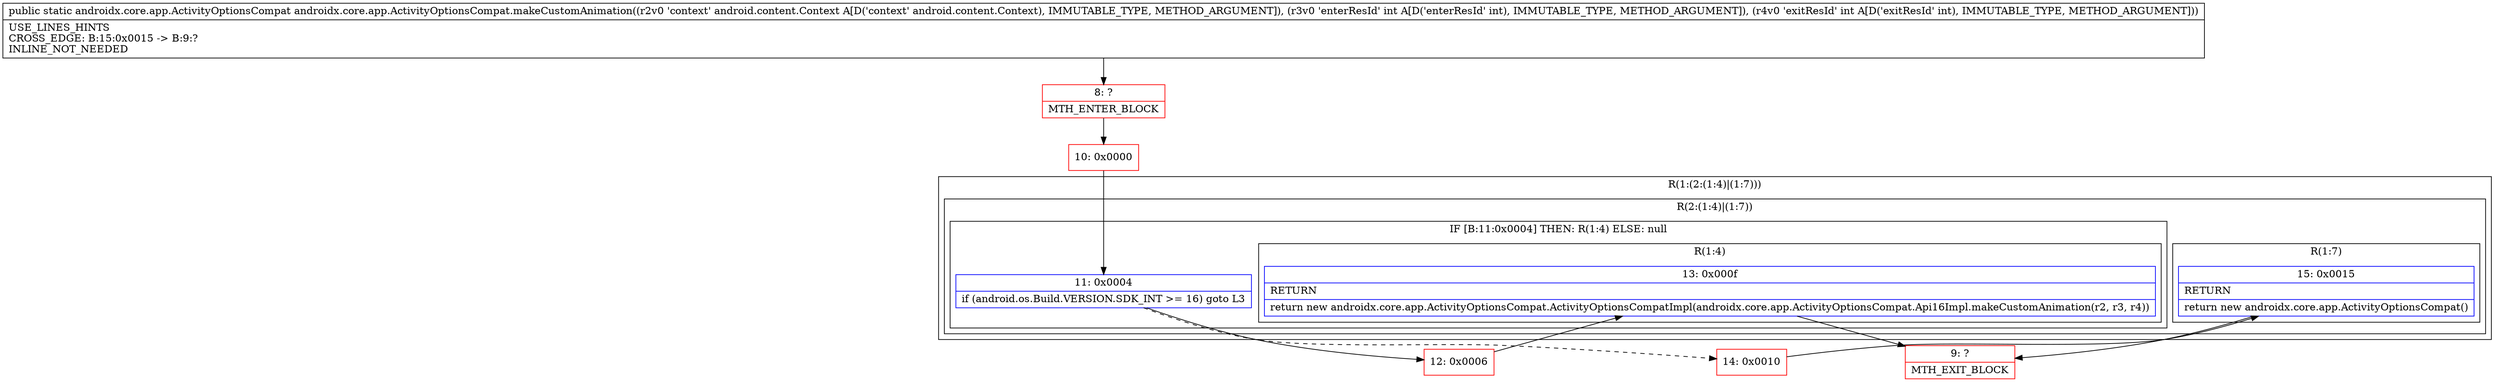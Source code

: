 digraph "CFG forandroidx.core.app.ActivityOptionsCompat.makeCustomAnimation(Landroid\/content\/Context;II)Landroidx\/core\/app\/ActivityOptionsCompat;" {
subgraph cluster_Region_976291972 {
label = "R(1:(2:(1:4)|(1:7)))";
node [shape=record,color=blue];
subgraph cluster_Region_478277151 {
label = "R(2:(1:4)|(1:7))";
node [shape=record,color=blue];
subgraph cluster_IfRegion_1920011555 {
label = "IF [B:11:0x0004] THEN: R(1:4) ELSE: null";
node [shape=record,color=blue];
Node_11 [shape=record,label="{11\:\ 0x0004|if (android.os.Build.VERSION.SDK_INT \>= 16) goto L3\l}"];
subgraph cluster_Region_239013893 {
label = "R(1:4)";
node [shape=record,color=blue];
Node_13 [shape=record,label="{13\:\ 0x000f|RETURN\l|return new androidx.core.app.ActivityOptionsCompat.ActivityOptionsCompatImpl(androidx.core.app.ActivityOptionsCompat.Api16Impl.makeCustomAnimation(r2, r3, r4))\l}"];
}
}
subgraph cluster_Region_1022909550 {
label = "R(1:7)";
node [shape=record,color=blue];
Node_15 [shape=record,label="{15\:\ 0x0015|RETURN\l|return new androidx.core.app.ActivityOptionsCompat()\l}"];
}
}
}
Node_8 [shape=record,color=red,label="{8\:\ ?|MTH_ENTER_BLOCK\l}"];
Node_10 [shape=record,color=red,label="{10\:\ 0x0000}"];
Node_12 [shape=record,color=red,label="{12\:\ 0x0006}"];
Node_9 [shape=record,color=red,label="{9\:\ ?|MTH_EXIT_BLOCK\l}"];
Node_14 [shape=record,color=red,label="{14\:\ 0x0010}"];
MethodNode[shape=record,label="{public static androidx.core.app.ActivityOptionsCompat androidx.core.app.ActivityOptionsCompat.makeCustomAnimation((r2v0 'context' android.content.Context A[D('context' android.content.Context), IMMUTABLE_TYPE, METHOD_ARGUMENT]), (r3v0 'enterResId' int A[D('enterResId' int), IMMUTABLE_TYPE, METHOD_ARGUMENT]), (r4v0 'exitResId' int A[D('exitResId' int), IMMUTABLE_TYPE, METHOD_ARGUMENT]))  | USE_LINES_HINTS\lCROSS_EDGE: B:15:0x0015 \-\> B:9:?\lINLINE_NOT_NEEDED\l}"];
MethodNode -> Node_8;Node_11 -> Node_12;
Node_11 -> Node_14[style=dashed];
Node_13 -> Node_9;
Node_15 -> Node_9;
Node_8 -> Node_10;
Node_10 -> Node_11;
Node_12 -> Node_13;
Node_14 -> Node_15;
}

